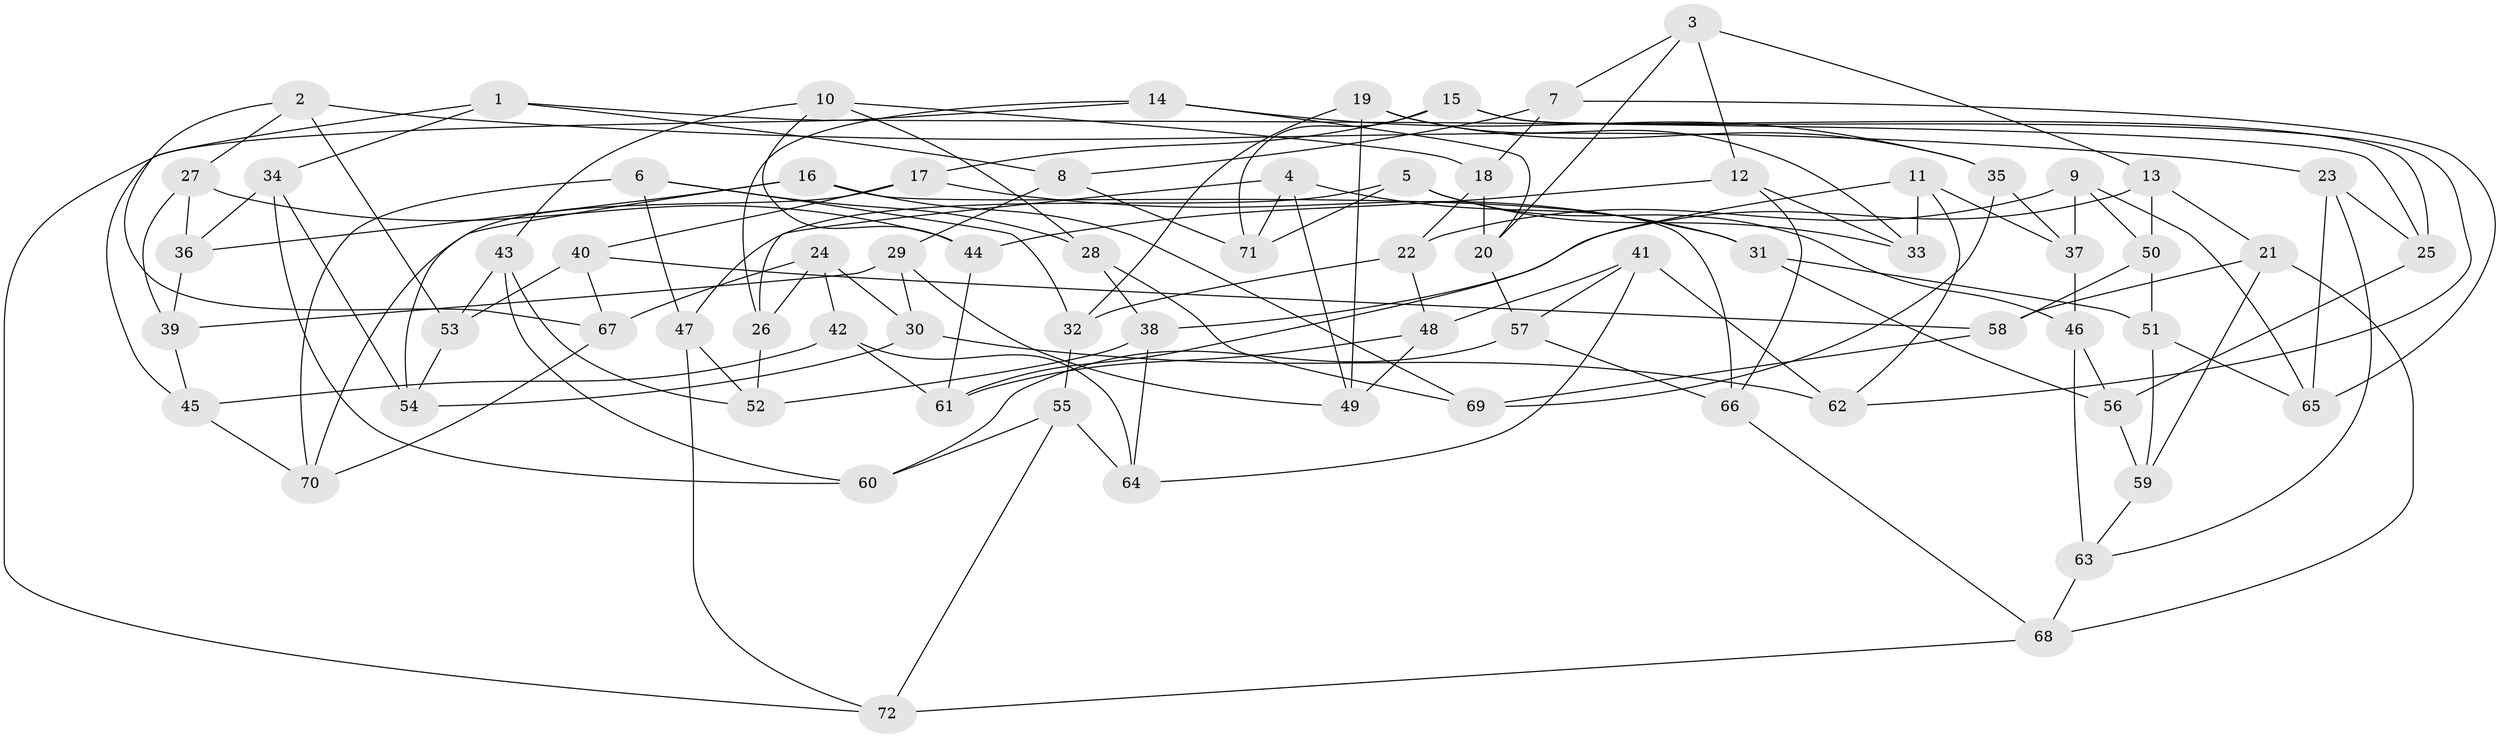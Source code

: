 // Generated by graph-tools (version 1.1) at 2025/56/03/09/25 04:56:39]
// undirected, 72 vertices, 144 edges
graph export_dot {
graph [start="1"]
  node [color=gray90,style=filled];
  1;
  2;
  3;
  4;
  5;
  6;
  7;
  8;
  9;
  10;
  11;
  12;
  13;
  14;
  15;
  16;
  17;
  18;
  19;
  20;
  21;
  22;
  23;
  24;
  25;
  26;
  27;
  28;
  29;
  30;
  31;
  32;
  33;
  34;
  35;
  36;
  37;
  38;
  39;
  40;
  41;
  42;
  43;
  44;
  45;
  46;
  47;
  48;
  49;
  50;
  51;
  52;
  53;
  54;
  55;
  56;
  57;
  58;
  59;
  60;
  61;
  62;
  63;
  64;
  65;
  66;
  67;
  68;
  69;
  70;
  71;
  72;
  1 -- 34;
  1 -- 8;
  1 -- 45;
  1 -- 25;
  2 -- 23;
  2 -- 53;
  2 -- 67;
  2 -- 27;
  3 -- 13;
  3 -- 12;
  3 -- 7;
  3 -- 20;
  4 -- 26;
  4 -- 31;
  4 -- 71;
  4 -- 49;
  5 -- 71;
  5 -- 47;
  5 -- 46;
  5 -- 33;
  6 -- 28;
  6 -- 70;
  6 -- 32;
  6 -- 47;
  7 -- 18;
  7 -- 8;
  7 -- 65;
  8 -- 71;
  8 -- 29;
  9 -- 37;
  9 -- 50;
  9 -- 65;
  9 -- 22;
  10 -- 43;
  10 -- 44;
  10 -- 28;
  10 -- 18;
  11 -- 61;
  11 -- 62;
  11 -- 37;
  11 -- 33;
  12 -- 66;
  12 -- 44;
  12 -- 33;
  13 -- 38;
  13 -- 21;
  13 -- 50;
  14 -- 26;
  14 -- 20;
  14 -- 72;
  14 -- 35;
  15 -- 25;
  15 -- 62;
  15 -- 17;
  15 -- 71;
  16 -- 66;
  16 -- 69;
  16 -- 54;
  16 -- 36;
  17 -- 70;
  17 -- 40;
  17 -- 31;
  18 -- 22;
  18 -- 20;
  19 -- 33;
  19 -- 32;
  19 -- 49;
  19 -- 35;
  20 -- 57;
  21 -- 68;
  21 -- 58;
  21 -- 59;
  22 -- 48;
  22 -- 32;
  23 -- 25;
  23 -- 65;
  23 -- 63;
  24 -- 26;
  24 -- 42;
  24 -- 30;
  24 -- 67;
  25 -- 56;
  26 -- 52;
  27 -- 39;
  27 -- 36;
  27 -- 44;
  28 -- 69;
  28 -- 38;
  29 -- 39;
  29 -- 49;
  29 -- 30;
  30 -- 62;
  30 -- 54;
  31 -- 56;
  31 -- 51;
  32 -- 55;
  34 -- 60;
  34 -- 54;
  34 -- 36;
  35 -- 69;
  35 -- 37;
  36 -- 39;
  37 -- 46;
  38 -- 52;
  38 -- 64;
  39 -- 45;
  40 -- 58;
  40 -- 67;
  40 -- 53;
  41 -- 57;
  41 -- 62;
  41 -- 48;
  41 -- 64;
  42 -- 45;
  42 -- 64;
  42 -- 61;
  43 -- 52;
  43 -- 53;
  43 -- 60;
  44 -- 61;
  45 -- 70;
  46 -- 63;
  46 -- 56;
  47 -- 72;
  47 -- 52;
  48 -- 61;
  48 -- 49;
  50 -- 51;
  50 -- 58;
  51 -- 59;
  51 -- 65;
  53 -- 54;
  55 -- 64;
  55 -- 72;
  55 -- 60;
  56 -- 59;
  57 -- 60;
  57 -- 66;
  58 -- 69;
  59 -- 63;
  63 -- 68;
  66 -- 68;
  67 -- 70;
  68 -- 72;
}
